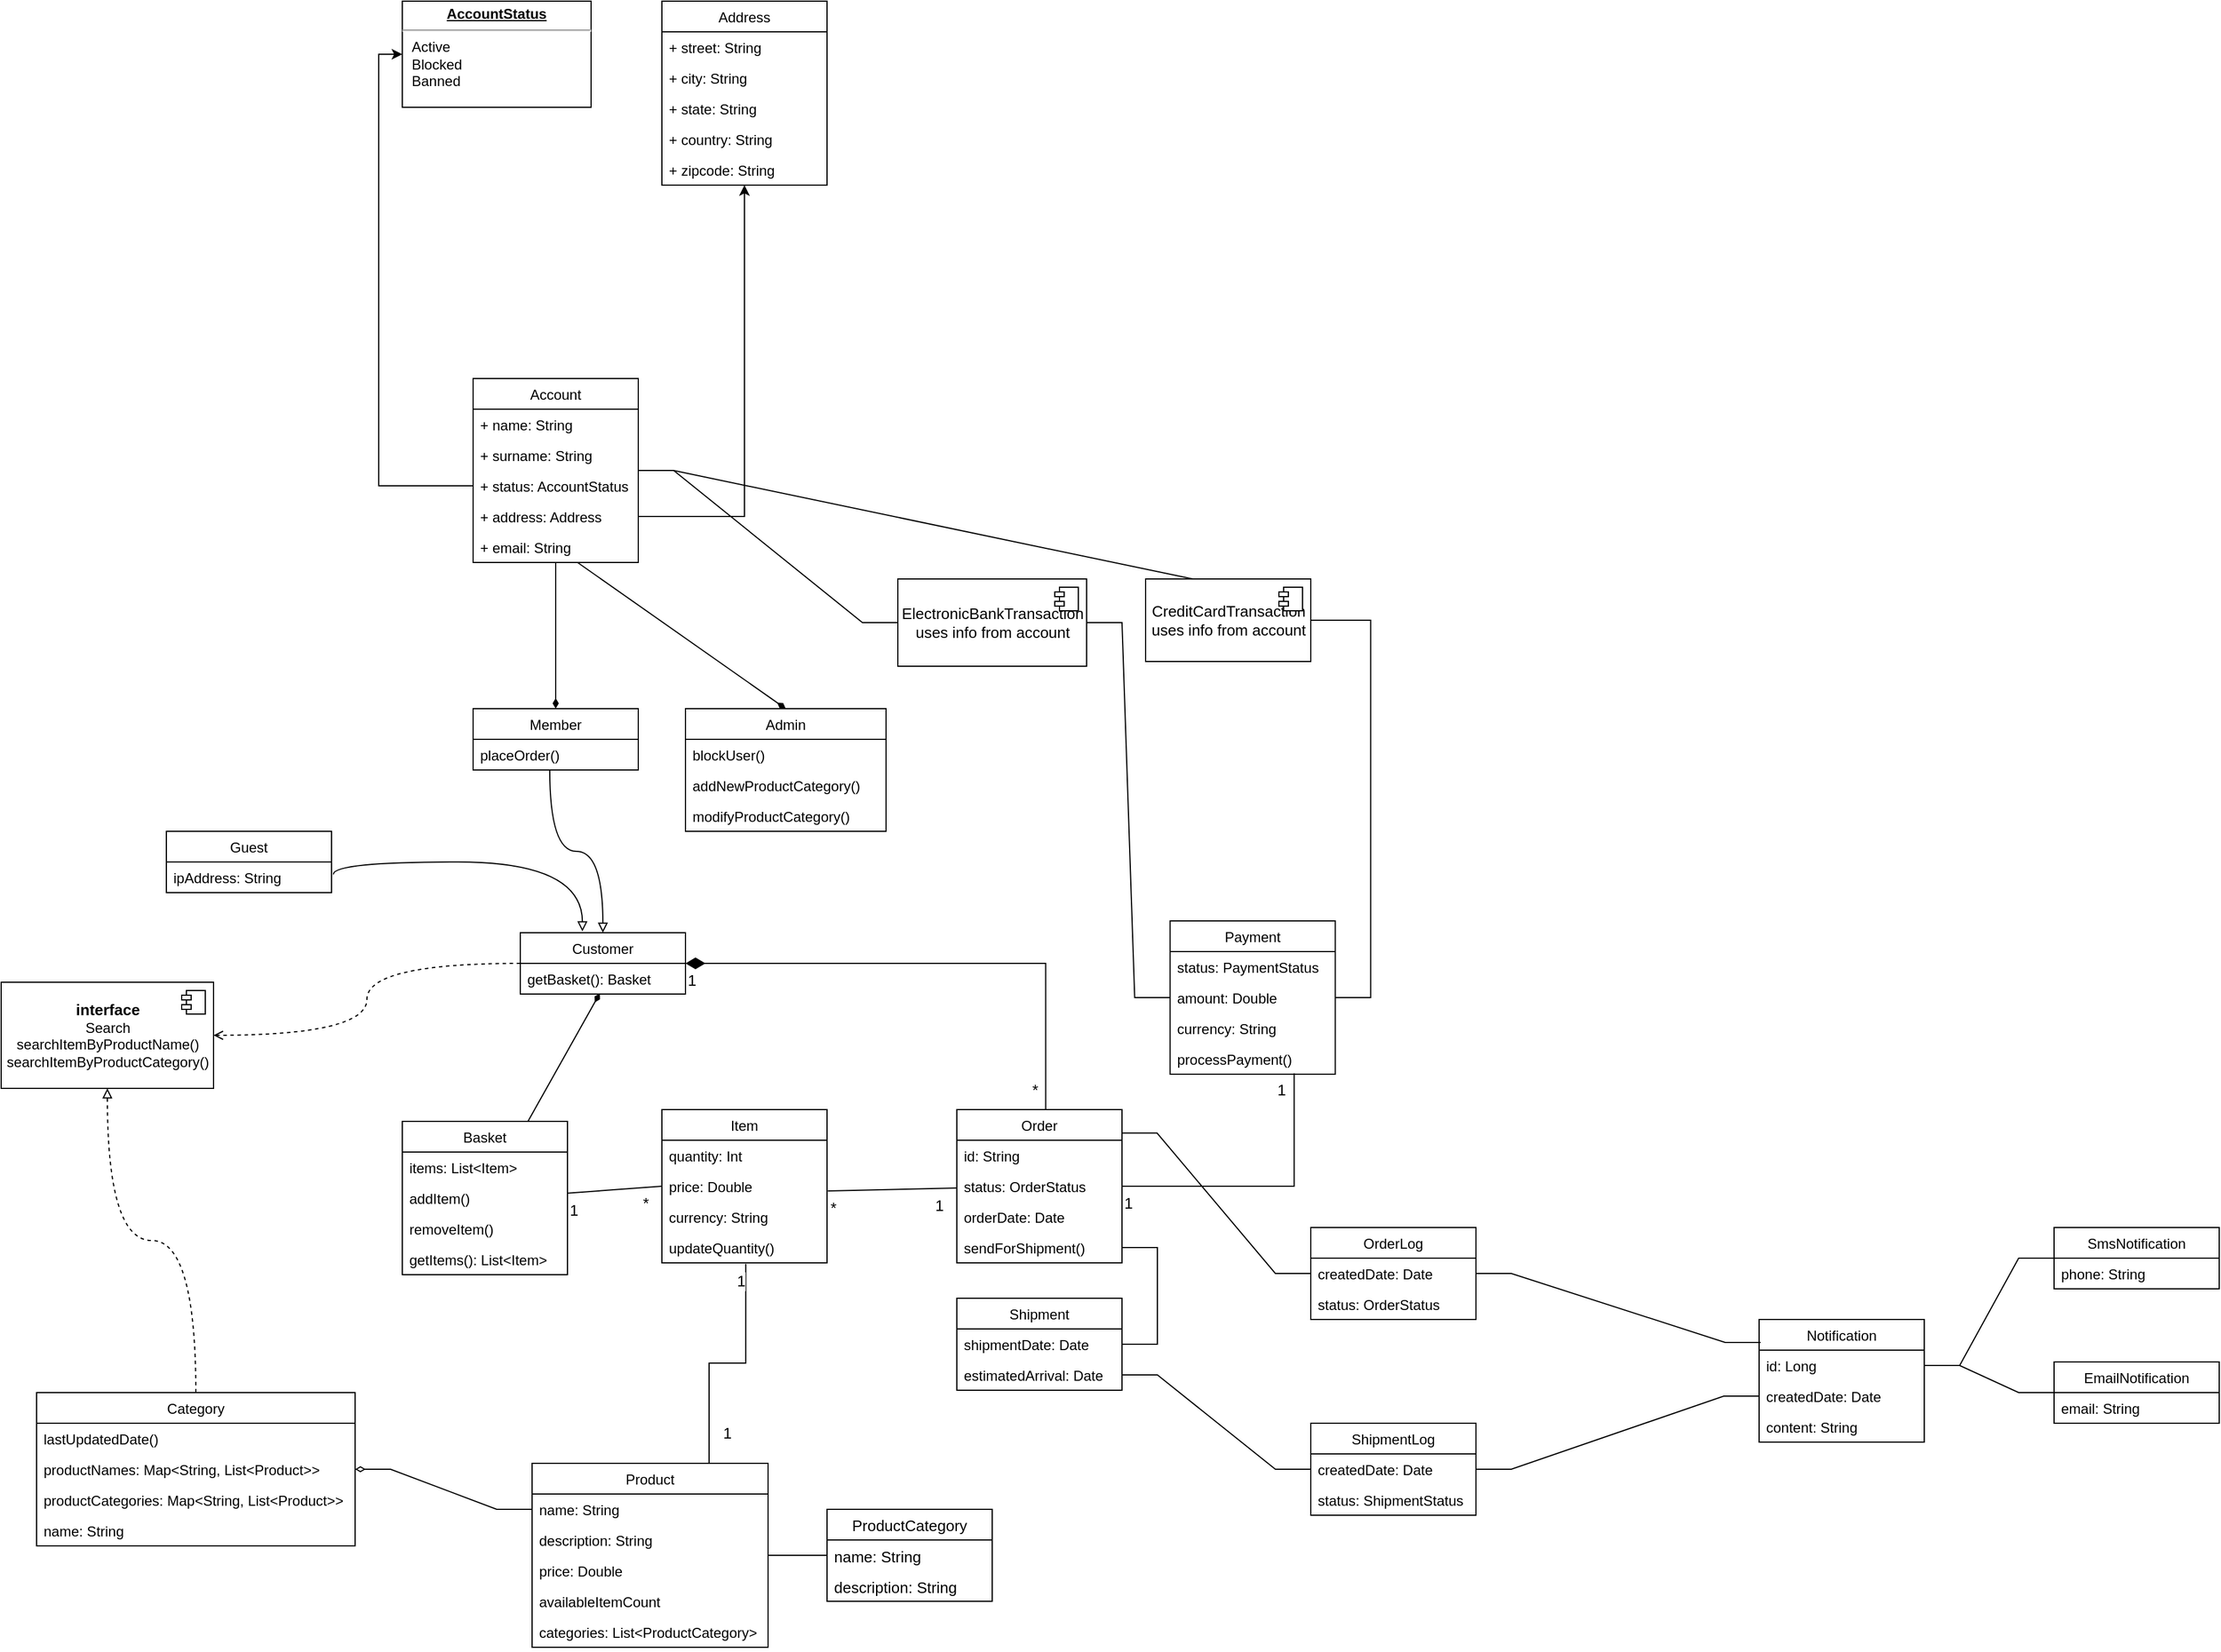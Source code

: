 <mxfile version="15.9.1" type="github">
  <diagram id="C5RBs43oDa-KdzZeNtuy" name="Page-1">
    <mxGraphModel dx="712" dy="1766" grid="1" gridSize="10" guides="1" tooltips="1" connect="1" arrows="1" fold="1" page="1" pageScale="1" pageWidth="827" pageHeight="1169" math="0" shadow="0">
      <root>
        <mxCell id="WIyWlLk6GJQsqaUBKTNV-0" />
        <mxCell id="WIyWlLk6GJQsqaUBKTNV-1" parent="WIyWlLk6GJQsqaUBKTNV-0" />
        <mxCell id="6CTahP-xQMubhzLMzYpt-114" style="edgeStyle=entityRelationEdgeStyle;rounded=0;orthogonalLoop=1;jettySize=auto;html=1;entryX=0;entryY=0.5;entryDx=0;entryDy=0;fontSize=13;startArrow=none;startFill=0;endArrow=none;endFill=0;endSize=12;" edge="1" parent="WIyWlLk6GJQsqaUBKTNV-1" source="6CTahP-xQMubhzLMzYpt-0" target="6CTahP-xQMubhzLMzYpt-108">
          <mxGeometry relative="1" as="geometry" />
        </mxCell>
        <mxCell id="6CTahP-xQMubhzLMzYpt-115" style="edgeStyle=entityRelationEdgeStyle;rounded=0;orthogonalLoop=1;jettySize=auto;html=1;entryX=0.5;entryY=0;entryDx=0;entryDy=0;fontSize=13;startArrow=none;startFill=0;endArrow=none;endFill=0;endSize=12;" edge="1" parent="WIyWlLk6GJQsqaUBKTNV-1" source="6CTahP-xQMubhzLMzYpt-0" target="6CTahP-xQMubhzLMzYpt-110">
          <mxGeometry relative="1" as="geometry" />
        </mxCell>
        <mxCell id="6CTahP-xQMubhzLMzYpt-0" value="Account" style="swimlane;fontStyle=0;childLayout=stackLayout;horizontal=1;startSize=26;fillColor=none;horizontalStack=0;resizeParent=1;resizeParentMax=0;resizeLast=0;collapsible=1;marginBottom=0;" vertex="1" parent="WIyWlLk6GJQsqaUBKTNV-1">
          <mxGeometry x="900" y="140" width="140" height="156" as="geometry">
            <mxRectangle x="1020" y="120" width="80" height="26" as="alternateBounds" />
          </mxGeometry>
        </mxCell>
        <mxCell id="6CTahP-xQMubhzLMzYpt-1" value="+ name: String" style="text;strokeColor=none;fillColor=none;align=left;verticalAlign=top;spacingLeft=4;spacingRight=4;overflow=hidden;rotatable=0;points=[[0,0.5],[1,0.5]];portConstraint=eastwest;" vertex="1" parent="6CTahP-xQMubhzLMzYpt-0">
          <mxGeometry y="26" width="140" height="26" as="geometry" />
        </mxCell>
        <mxCell id="6CTahP-xQMubhzLMzYpt-2" value="+ surname: String" style="text;strokeColor=none;fillColor=none;align=left;verticalAlign=top;spacingLeft=4;spacingRight=4;overflow=hidden;rotatable=0;points=[[0,0.5],[1,0.5]];portConstraint=eastwest;" vertex="1" parent="6CTahP-xQMubhzLMzYpt-0">
          <mxGeometry y="52" width="140" height="26" as="geometry" />
        </mxCell>
        <mxCell id="6CTahP-xQMubhzLMzYpt-3" value="+ status: AccountStatus" style="text;strokeColor=none;fillColor=none;align=left;verticalAlign=top;spacingLeft=4;spacingRight=4;overflow=hidden;rotatable=0;points=[[0,0.5],[1,0.5]];portConstraint=eastwest;" vertex="1" parent="6CTahP-xQMubhzLMzYpt-0">
          <mxGeometry y="78" width="140" height="26" as="geometry" />
        </mxCell>
        <mxCell id="6CTahP-xQMubhzLMzYpt-15" value="+ address: Address" style="text;strokeColor=none;fillColor=none;align=left;verticalAlign=top;spacingLeft=4;spacingRight=4;overflow=hidden;rotatable=0;points=[[0,0.5],[1,0.5]];portConstraint=eastwest;" vertex="1" parent="6CTahP-xQMubhzLMzYpt-0">
          <mxGeometry y="104" width="140" height="26" as="geometry" />
        </mxCell>
        <mxCell id="6CTahP-xQMubhzLMzYpt-16" value="+ email: String" style="text;strokeColor=none;fillColor=none;align=left;verticalAlign=top;spacingLeft=4;spacingRight=4;overflow=hidden;rotatable=0;points=[[0,0.5],[1,0.5]];portConstraint=eastwest;" vertex="1" parent="6CTahP-xQMubhzLMzYpt-0">
          <mxGeometry y="130" width="140" height="26" as="geometry" />
        </mxCell>
        <mxCell id="6CTahP-xQMubhzLMzYpt-12" value="&lt;p style=&quot;margin: 0px ; margin-top: 4px ; text-align: center ; text-decoration: underline&quot;&gt;&lt;b&gt;AccountStatus&lt;/b&gt;&lt;/p&gt;&lt;hr&gt;&lt;p style=&quot;margin: 0px ; margin-left: 8px&quot;&gt;Active&lt;br&gt;Blocked&lt;br&gt;Banned&lt;/p&gt;" style="verticalAlign=top;align=left;overflow=fill;fontSize=12;fontFamily=Helvetica;html=1;" vertex="1" parent="WIyWlLk6GJQsqaUBKTNV-1">
          <mxGeometry x="840" y="-180" width="160" height="90" as="geometry" />
        </mxCell>
        <mxCell id="6CTahP-xQMubhzLMzYpt-13" style="edgeStyle=orthogonalEdgeStyle;rounded=0;orthogonalLoop=1;jettySize=auto;html=1;entryX=0;entryY=0.5;entryDx=0;entryDy=0;" edge="1" parent="WIyWlLk6GJQsqaUBKTNV-1" source="6CTahP-xQMubhzLMzYpt-3" target="6CTahP-xQMubhzLMzYpt-12">
          <mxGeometry relative="1" as="geometry" />
        </mxCell>
        <mxCell id="6CTahP-xQMubhzLMzYpt-17" value="Address" style="swimlane;fontStyle=0;childLayout=stackLayout;horizontal=1;startSize=26;fillColor=none;horizontalStack=0;resizeParent=1;resizeParentMax=0;resizeLast=0;collapsible=1;marginBottom=0;" vertex="1" parent="WIyWlLk6GJQsqaUBKTNV-1">
          <mxGeometry x="1060" y="-180" width="140" height="156" as="geometry" />
        </mxCell>
        <mxCell id="6CTahP-xQMubhzLMzYpt-18" value="+ street: String" style="text;strokeColor=none;fillColor=none;align=left;verticalAlign=top;spacingLeft=4;spacingRight=4;overflow=hidden;rotatable=0;points=[[0,0.5],[1,0.5]];portConstraint=eastwest;" vertex="1" parent="6CTahP-xQMubhzLMzYpt-17">
          <mxGeometry y="26" width="140" height="26" as="geometry" />
        </mxCell>
        <mxCell id="6CTahP-xQMubhzLMzYpt-19" value="+ city: String" style="text;strokeColor=none;fillColor=none;align=left;verticalAlign=top;spacingLeft=4;spacingRight=4;overflow=hidden;rotatable=0;points=[[0,0.5],[1,0.5]];portConstraint=eastwest;" vertex="1" parent="6CTahP-xQMubhzLMzYpt-17">
          <mxGeometry y="52" width="140" height="26" as="geometry" />
        </mxCell>
        <mxCell id="6CTahP-xQMubhzLMzYpt-20" value="+ state: String" style="text;strokeColor=none;fillColor=none;align=left;verticalAlign=top;spacingLeft=4;spacingRight=4;overflow=hidden;rotatable=0;points=[[0,0.5],[1,0.5]];portConstraint=eastwest;" vertex="1" parent="6CTahP-xQMubhzLMzYpt-17">
          <mxGeometry y="78" width="140" height="26" as="geometry" />
        </mxCell>
        <mxCell id="6CTahP-xQMubhzLMzYpt-21" value="+ country: String" style="text;strokeColor=none;fillColor=none;align=left;verticalAlign=top;spacingLeft=4;spacingRight=4;overflow=hidden;rotatable=0;points=[[0,0.5],[1,0.5]];portConstraint=eastwest;" vertex="1" parent="6CTahP-xQMubhzLMzYpt-17">
          <mxGeometry y="104" width="140" height="26" as="geometry" />
        </mxCell>
        <mxCell id="6CTahP-xQMubhzLMzYpt-22" value="+ zipcode: String" style="text;strokeColor=none;fillColor=none;align=left;verticalAlign=top;spacingLeft=4;spacingRight=4;overflow=hidden;rotatable=0;points=[[0,0.5],[1,0.5]];portConstraint=eastwest;" vertex="1" parent="6CTahP-xQMubhzLMzYpt-17">
          <mxGeometry y="130" width="140" height="26" as="geometry" />
        </mxCell>
        <mxCell id="6CTahP-xQMubhzLMzYpt-23" style="edgeStyle=orthogonalEdgeStyle;rounded=0;orthogonalLoop=1;jettySize=auto;html=1;" edge="1" parent="WIyWlLk6GJQsqaUBKTNV-1" source="6CTahP-xQMubhzLMzYpt-15" target="6CTahP-xQMubhzLMzYpt-17">
          <mxGeometry relative="1" as="geometry" />
        </mxCell>
        <mxCell id="6CTahP-xQMubhzLMzYpt-30" style="edgeStyle=orthogonalEdgeStyle;rounded=0;orthogonalLoop=1;jettySize=auto;html=1;endArrow=none;endFill=0;startArrow=diamondThin;startFill=1;" edge="1" parent="WIyWlLk6GJQsqaUBKTNV-1" source="6CTahP-xQMubhzLMzYpt-24" target="6CTahP-xQMubhzLMzYpt-0">
          <mxGeometry relative="1" as="geometry">
            <mxPoint x="1010" y="310" as="targetPoint" />
          </mxGeometry>
        </mxCell>
        <mxCell id="6CTahP-xQMubhzLMzYpt-24" value="Member" style="swimlane;fontStyle=0;childLayout=stackLayout;horizontal=1;startSize=26;fillColor=none;horizontalStack=0;resizeParent=1;resizeParentMax=0;resizeLast=0;collapsible=1;marginBottom=0;" vertex="1" parent="WIyWlLk6GJQsqaUBKTNV-1">
          <mxGeometry x="900" y="420" width="140" height="52" as="geometry" />
        </mxCell>
        <mxCell id="6CTahP-xQMubhzLMzYpt-25" value="placeOrder()" style="text;strokeColor=none;fillColor=none;align=left;verticalAlign=top;spacingLeft=4;spacingRight=4;overflow=hidden;rotatable=0;points=[[0,0.5],[1,0.5]];portConstraint=eastwest;" vertex="1" parent="6CTahP-xQMubhzLMzYpt-24">
          <mxGeometry y="26" width="140" height="26" as="geometry" />
        </mxCell>
        <mxCell id="6CTahP-xQMubhzLMzYpt-35" style="rounded=0;orthogonalLoop=1;jettySize=auto;html=1;startArrow=diamondThin;startFill=1;endArrow=none;endFill=0;exitX=0.5;exitY=0;exitDx=0;exitDy=0;" edge="1" parent="WIyWlLk6GJQsqaUBKTNV-1" source="6CTahP-xQMubhzLMzYpt-31" target="6CTahP-xQMubhzLMzYpt-16">
          <mxGeometry relative="1" as="geometry">
            <mxPoint x="970" y="310" as="targetPoint" />
          </mxGeometry>
        </mxCell>
        <mxCell id="6CTahP-xQMubhzLMzYpt-31" value="Admin" style="swimlane;fontStyle=0;childLayout=stackLayout;horizontal=1;startSize=26;fillColor=none;horizontalStack=0;resizeParent=1;resizeParentMax=0;resizeLast=0;collapsible=1;marginBottom=0;" vertex="1" parent="WIyWlLk6GJQsqaUBKTNV-1">
          <mxGeometry x="1080" y="420" width="170" height="104" as="geometry" />
        </mxCell>
        <mxCell id="6CTahP-xQMubhzLMzYpt-32" value="blockUser()" style="text;strokeColor=none;fillColor=none;align=left;verticalAlign=top;spacingLeft=4;spacingRight=4;overflow=hidden;rotatable=0;points=[[0,0.5],[1,0.5]];portConstraint=eastwest;" vertex="1" parent="6CTahP-xQMubhzLMzYpt-31">
          <mxGeometry y="26" width="170" height="26" as="geometry" />
        </mxCell>
        <mxCell id="6CTahP-xQMubhzLMzYpt-33" value="addNewProductCategory()" style="text;strokeColor=none;fillColor=none;align=left;verticalAlign=top;spacingLeft=4;spacingRight=4;overflow=hidden;rotatable=0;points=[[0,0.5],[1,0.5]];portConstraint=eastwest;" vertex="1" parent="6CTahP-xQMubhzLMzYpt-31">
          <mxGeometry y="52" width="170" height="26" as="geometry" />
        </mxCell>
        <mxCell id="6CTahP-xQMubhzLMzYpt-34" value="modifyProductCategory()" style="text;strokeColor=none;fillColor=none;align=left;verticalAlign=top;spacingLeft=4;spacingRight=4;overflow=hidden;rotatable=0;points=[[0,0.5],[1,0.5]];portConstraint=eastwest;" vertex="1" parent="6CTahP-xQMubhzLMzYpt-31">
          <mxGeometry y="78" width="170" height="26" as="geometry" />
        </mxCell>
        <mxCell id="6CTahP-xQMubhzLMzYpt-63" style="edgeStyle=orthogonalEdgeStyle;curved=1;rounded=0;orthogonalLoop=1;jettySize=auto;html=1;dashed=1;fontSize=13;startArrow=none;startFill=0;endArrow=open;endFill=0;" edge="1" parent="WIyWlLk6GJQsqaUBKTNV-1" source="6CTahP-xQMubhzLMzYpt-36" target="6CTahP-xQMubhzLMzYpt-60">
          <mxGeometry relative="1" as="geometry" />
        </mxCell>
        <mxCell id="6CTahP-xQMubhzLMzYpt-79" style="edgeStyle=orthogonalEdgeStyle;curved=1;rounded=0;orthogonalLoop=1;jettySize=auto;html=1;entryX=0.464;entryY=1;entryDx=0;entryDy=0;entryPerimeter=0;fontSize=13;startArrow=block;startFill=0;endArrow=none;endFill=0;" edge="1" parent="WIyWlLk6GJQsqaUBKTNV-1" source="6CTahP-xQMubhzLMzYpt-36" target="6CTahP-xQMubhzLMzYpt-25">
          <mxGeometry relative="1" as="geometry" />
        </mxCell>
        <mxCell id="6CTahP-xQMubhzLMzYpt-36" value="Customer" style="swimlane;fontStyle=0;childLayout=stackLayout;horizontal=1;startSize=26;fillColor=none;horizontalStack=0;resizeParent=1;resizeParentMax=0;resizeLast=0;collapsible=1;marginBottom=0;" vertex="1" parent="WIyWlLk6GJQsqaUBKTNV-1">
          <mxGeometry x="940" y="610" width="140" height="52" as="geometry" />
        </mxCell>
        <mxCell id="6CTahP-xQMubhzLMzYpt-37" value="getBasket(): Basket" style="text;strokeColor=none;fillColor=none;align=left;verticalAlign=top;spacingLeft=4;spacingRight=4;overflow=hidden;rotatable=0;points=[[0,0.5],[1,0.5]];portConstraint=eastwest;" vertex="1" parent="6CTahP-xQMubhzLMzYpt-36">
          <mxGeometry y="26" width="140" height="26" as="geometry" />
        </mxCell>
        <mxCell id="6CTahP-xQMubhzLMzYpt-68" style="edgeStyle=none;rounded=0;orthogonalLoop=1;jettySize=auto;html=1;entryX=0.482;entryY=0.974;entryDx=0;entryDy=0;entryPerimeter=0;fontSize=13;startArrow=none;startFill=0;endArrow=diamondThin;endFill=1;" edge="1" parent="WIyWlLk6GJQsqaUBKTNV-1" source="6CTahP-xQMubhzLMzYpt-38" target="6CTahP-xQMubhzLMzYpt-37">
          <mxGeometry relative="1" as="geometry" />
        </mxCell>
        <mxCell id="6CTahP-xQMubhzLMzYpt-38" value="Basket" style="swimlane;fontStyle=0;childLayout=stackLayout;horizontal=1;startSize=26;fillColor=none;horizontalStack=0;resizeParent=1;resizeParentMax=0;resizeLast=0;collapsible=1;marginBottom=0;" vertex="1" parent="WIyWlLk6GJQsqaUBKTNV-1">
          <mxGeometry x="840" y="770" width="140" height="130" as="geometry" />
        </mxCell>
        <mxCell id="6CTahP-xQMubhzLMzYpt-39" value="items: List&lt;Item&gt;" style="text;strokeColor=none;fillColor=none;align=left;verticalAlign=top;spacingLeft=4;spacingRight=4;overflow=hidden;rotatable=0;points=[[0,0.5],[1,0.5]];portConstraint=eastwest;" vertex="1" parent="6CTahP-xQMubhzLMzYpt-38">
          <mxGeometry y="26" width="140" height="26" as="geometry" />
        </mxCell>
        <mxCell id="6CTahP-xQMubhzLMzYpt-40" value="addItem()" style="text;strokeColor=none;fillColor=none;align=left;verticalAlign=top;spacingLeft=4;spacingRight=4;overflow=hidden;rotatable=0;points=[[0,0.5],[1,0.5]];portConstraint=eastwest;" vertex="1" parent="6CTahP-xQMubhzLMzYpt-38">
          <mxGeometry y="52" width="140" height="26" as="geometry" />
        </mxCell>
        <mxCell id="6CTahP-xQMubhzLMzYpt-41" value="removeItem()" style="text;strokeColor=none;fillColor=none;align=left;verticalAlign=top;spacingLeft=4;spacingRight=4;overflow=hidden;rotatable=0;points=[[0,0.5],[1,0.5]];portConstraint=eastwest;" vertex="1" parent="6CTahP-xQMubhzLMzYpt-38">
          <mxGeometry y="78" width="140" height="26" as="geometry" />
        </mxCell>
        <mxCell id="6CTahP-xQMubhzLMzYpt-42" value="getItems(): List&lt;Item&gt;" style="text;strokeColor=none;fillColor=none;align=left;verticalAlign=top;spacingLeft=4;spacingRight=4;overflow=hidden;rotatable=0;points=[[0,0.5],[1,0.5]];portConstraint=eastwest;" vertex="1" parent="6CTahP-xQMubhzLMzYpt-38">
          <mxGeometry y="104" width="140" height="26" as="geometry" />
        </mxCell>
        <mxCell id="6CTahP-xQMubhzLMzYpt-43" value="Item" style="swimlane;fontStyle=0;childLayout=stackLayout;horizontal=1;startSize=26;fillColor=none;horizontalStack=0;resizeParent=1;resizeParentMax=0;resizeLast=0;collapsible=1;marginBottom=0;" vertex="1" parent="WIyWlLk6GJQsqaUBKTNV-1">
          <mxGeometry x="1060" y="760" width="140" height="130" as="geometry" />
        </mxCell>
        <mxCell id="6CTahP-xQMubhzLMzYpt-44" value="quantity: Int" style="text;strokeColor=none;fillColor=none;align=left;verticalAlign=top;spacingLeft=4;spacingRight=4;overflow=hidden;rotatable=0;points=[[0,0.5],[1,0.5]];portConstraint=eastwest;" vertex="1" parent="6CTahP-xQMubhzLMzYpt-43">
          <mxGeometry y="26" width="140" height="26" as="geometry" />
        </mxCell>
        <mxCell id="6CTahP-xQMubhzLMzYpt-45" value="price: Double" style="text;strokeColor=none;fillColor=none;align=left;verticalAlign=top;spacingLeft=4;spacingRight=4;overflow=hidden;rotatable=0;points=[[0,0.5],[1,0.5]];portConstraint=eastwest;" vertex="1" parent="6CTahP-xQMubhzLMzYpt-43">
          <mxGeometry y="52" width="140" height="26" as="geometry" />
        </mxCell>
        <mxCell id="6CTahP-xQMubhzLMzYpt-46" value="currency: String" style="text;strokeColor=none;fillColor=none;align=left;verticalAlign=top;spacingLeft=4;spacingRight=4;overflow=hidden;rotatable=0;points=[[0,0.5],[1,0.5]];portConstraint=eastwest;" vertex="1" parent="6CTahP-xQMubhzLMzYpt-43">
          <mxGeometry y="78" width="140" height="26" as="geometry" />
        </mxCell>
        <mxCell id="6CTahP-xQMubhzLMzYpt-47" value="updateQuantity()" style="text;strokeColor=none;fillColor=none;align=left;verticalAlign=top;spacingLeft=4;spacingRight=4;overflow=hidden;rotatable=0;points=[[0,0.5],[1,0.5]];portConstraint=eastwest;" vertex="1" parent="6CTahP-xQMubhzLMzYpt-43">
          <mxGeometry y="104" width="140" height="26" as="geometry" />
        </mxCell>
        <mxCell id="6CTahP-xQMubhzLMzYpt-77" style="edgeStyle=orthogonalEdgeStyle;curved=1;rounded=0;orthogonalLoop=1;jettySize=auto;html=1;entryX=0;entryY=0.5;entryDx=0;entryDy=0;fontSize=13;startArrow=none;startFill=0;endArrow=none;endFill=0;" edge="1" parent="WIyWlLk6GJQsqaUBKTNV-1" source="6CTahP-xQMubhzLMzYpt-48" target="6CTahP-xQMubhzLMzYpt-74">
          <mxGeometry relative="1" as="geometry" />
        </mxCell>
        <mxCell id="6CTahP-xQMubhzLMzYpt-48" value="Product" style="swimlane;fontStyle=0;childLayout=stackLayout;horizontal=1;startSize=26;fillColor=none;horizontalStack=0;resizeParent=1;resizeParentMax=0;resizeLast=0;collapsible=1;marginBottom=0;" vertex="1" parent="WIyWlLk6GJQsqaUBKTNV-1">
          <mxGeometry x="950" y="1060" width="200" height="156" as="geometry" />
        </mxCell>
        <mxCell id="6CTahP-xQMubhzLMzYpt-49" value="name: String" style="text;strokeColor=none;fillColor=none;align=left;verticalAlign=top;spacingLeft=4;spacingRight=4;overflow=hidden;rotatable=0;points=[[0,0.5],[1,0.5]];portConstraint=eastwest;" vertex="1" parent="6CTahP-xQMubhzLMzYpt-48">
          <mxGeometry y="26" width="200" height="26" as="geometry" />
        </mxCell>
        <mxCell id="6CTahP-xQMubhzLMzYpt-50" value="description: String" style="text;strokeColor=none;fillColor=none;align=left;verticalAlign=top;spacingLeft=4;spacingRight=4;overflow=hidden;rotatable=0;points=[[0,0.5],[1,0.5]];portConstraint=eastwest;" vertex="1" parent="6CTahP-xQMubhzLMzYpt-48">
          <mxGeometry y="52" width="200" height="26" as="geometry" />
        </mxCell>
        <mxCell id="6CTahP-xQMubhzLMzYpt-51" value="price: Double&#xa;" style="text;strokeColor=none;fillColor=none;align=left;verticalAlign=top;spacingLeft=4;spacingRight=4;overflow=hidden;rotatable=0;points=[[0,0.5],[1,0.5]];portConstraint=eastwest;" vertex="1" parent="6CTahP-xQMubhzLMzYpt-48">
          <mxGeometry y="78" width="200" height="26" as="geometry" />
        </mxCell>
        <mxCell id="6CTahP-xQMubhzLMzYpt-52" value="availableItemCount" style="text;strokeColor=none;fillColor=none;align=left;verticalAlign=top;spacingLeft=4;spacingRight=4;overflow=hidden;rotatable=0;points=[[0,0.5],[1,0.5]];portConstraint=eastwest;" vertex="1" parent="6CTahP-xQMubhzLMzYpt-48">
          <mxGeometry y="104" width="200" height="26" as="geometry" />
        </mxCell>
        <mxCell id="6CTahP-xQMubhzLMzYpt-53" value="categories: List&lt;ProductCategory&gt;" style="text;strokeColor=none;fillColor=none;align=left;verticalAlign=top;spacingLeft=4;spacingRight=4;overflow=hidden;rotatable=0;points=[[0,0.5],[1,0.5]];portConstraint=eastwest;" vertex="1" parent="6CTahP-xQMubhzLMzYpt-48">
          <mxGeometry y="130" width="200" height="26" as="geometry" />
        </mxCell>
        <mxCell id="6CTahP-xQMubhzLMzYpt-62" style="edgeStyle=orthogonalEdgeStyle;rounded=0;orthogonalLoop=1;jettySize=auto;html=1;entryX=0.5;entryY=1;entryDx=0;entryDy=0;startArrow=none;startFill=0;endArrow=block;endFill=0;curved=1;dashed=1;" edge="1" parent="WIyWlLk6GJQsqaUBKTNV-1" source="6CTahP-xQMubhzLMzYpt-54" target="6CTahP-xQMubhzLMzYpt-60">
          <mxGeometry relative="1" as="geometry" />
        </mxCell>
        <mxCell id="6CTahP-xQMubhzLMzYpt-146" style="edgeStyle=entityRelationEdgeStyle;rounded=0;orthogonalLoop=1;jettySize=auto;html=1;entryX=0;entryY=0.5;entryDx=0;entryDy=0;fontSize=13;startArrow=diamondThin;startFill=0;endArrow=none;endFill=0;endSize=12;" edge="1" parent="WIyWlLk6GJQsqaUBKTNV-1" source="6CTahP-xQMubhzLMzYpt-54" target="6CTahP-xQMubhzLMzYpt-49">
          <mxGeometry relative="1" as="geometry" />
        </mxCell>
        <mxCell id="6CTahP-xQMubhzLMzYpt-54" value="Category" style="swimlane;fontStyle=0;childLayout=stackLayout;horizontal=1;startSize=26;fillColor=none;horizontalStack=0;resizeParent=1;resizeParentMax=0;resizeLast=0;collapsible=1;marginBottom=0;" vertex="1" parent="WIyWlLk6GJQsqaUBKTNV-1">
          <mxGeometry x="530" y="1000" width="270" height="130" as="geometry" />
        </mxCell>
        <mxCell id="6CTahP-xQMubhzLMzYpt-55" value="lastUpdatedDate()" style="text;strokeColor=none;fillColor=none;align=left;verticalAlign=top;spacingLeft=4;spacingRight=4;overflow=hidden;rotatable=0;points=[[0,0.5],[1,0.5]];portConstraint=eastwest;" vertex="1" parent="6CTahP-xQMubhzLMzYpt-54">
          <mxGeometry y="26" width="270" height="26" as="geometry" />
        </mxCell>
        <mxCell id="6CTahP-xQMubhzLMzYpt-56" value="productNames: Map&lt;String, List&lt;Product&gt;&gt;" style="text;strokeColor=none;fillColor=none;align=left;verticalAlign=top;spacingLeft=4;spacingRight=4;overflow=hidden;rotatable=0;points=[[0,0.5],[1,0.5]];portConstraint=eastwest;" vertex="1" parent="6CTahP-xQMubhzLMzYpt-54">
          <mxGeometry y="52" width="270" height="26" as="geometry" />
        </mxCell>
        <mxCell id="6CTahP-xQMubhzLMzYpt-57" value="productCategories: Map&lt;String, List&lt;Product&gt;&gt;" style="text;strokeColor=none;fillColor=none;align=left;verticalAlign=top;spacingLeft=4;spacingRight=4;overflow=hidden;rotatable=0;points=[[0,0.5],[1,0.5]];portConstraint=eastwest;" vertex="1" parent="6CTahP-xQMubhzLMzYpt-54">
          <mxGeometry y="78" width="270" height="26" as="geometry" />
        </mxCell>
        <mxCell id="6CTahP-xQMubhzLMzYpt-58" value="name: String" style="text;strokeColor=none;fillColor=none;align=left;verticalAlign=top;spacingLeft=4;spacingRight=4;overflow=hidden;rotatable=0;points=[[0,0.5],[1,0.5]];portConstraint=eastwest;" vertex="1" parent="6CTahP-xQMubhzLMzYpt-54">
          <mxGeometry y="104" width="270" height="26" as="geometry" />
        </mxCell>
        <mxCell id="6CTahP-xQMubhzLMzYpt-60" value="&lt;font style=&quot;font-size: 13px&quot;&gt;&lt;b&gt;interface&lt;/b&gt;&lt;/font&gt;&lt;br&gt;Search&lt;br&gt;searchItemByProductName()&lt;br&gt;searchItemByProductCategory()" style="html=1;dropTarget=0;" vertex="1" parent="WIyWlLk6GJQsqaUBKTNV-1">
          <mxGeometry x="500" y="652" width="180" height="90" as="geometry" />
        </mxCell>
        <mxCell id="6CTahP-xQMubhzLMzYpt-61" value="" style="shape=module;jettyWidth=8;jettyHeight=4;" vertex="1" parent="6CTahP-xQMubhzLMzYpt-60">
          <mxGeometry x="1" width="20" height="20" relative="1" as="geometry">
            <mxPoint x="-27" y="7" as="offset" />
          </mxGeometry>
        </mxCell>
        <mxCell id="6CTahP-xQMubhzLMzYpt-65" value="" style="endArrow=none;html=1;endSize=12;startArrow=none;startSize=14;startFill=0;rounded=0;fontSize=13;entryX=0;entryY=0.5;entryDx=0;entryDy=0;exitX=1.002;exitY=0.341;exitDx=0;exitDy=0;exitPerimeter=0;endFill=0;" edge="1" parent="WIyWlLk6GJQsqaUBKTNV-1" source="6CTahP-xQMubhzLMzYpt-40" target="6CTahP-xQMubhzLMzYpt-45">
          <mxGeometry relative="1" as="geometry">
            <mxPoint x="860" y="820" as="sourcePoint" />
            <mxPoint x="1020" y="820" as="targetPoint" />
          </mxGeometry>
        </mxCell>
        <mxCell id="6CTahP-xQMubhzLMzYpt-66" value="1" style="edgeLabel;resizable=0;html=1;align=left;verticalAlign=top;fontSize=13;" connectable="0" vertex="1" parent="6CTahP-xQMubhzLMzYpt-65">
          <mxGeometry x="-1" relative="1" as="geometry" />
        </mxCell>
        <mxCell id="6CTahP-xQMubhzLMzYpt-67" value="*" style="edgeLabel;resizable=0;html=1;align=right;verticalAlign=top;fontSize=13;" connectable="0" vertex="1" parent="6CTahP-xQMubhzLMzYpt-65">
          <mxGeometry x="1" relative="1" as="geometry">
            <mxPoint x="-11" as="offset" />
          </mxGeometry>
        </mxCell>
        <mxCell id="6CTahP-xQMubhzLMzYpt-69" value="" style="endArrow=none;html=1;endSize=12;startArrow=none;startSize=14;startFill=0;edgeStyle=orthogonalEdgeStyle;rounded=0;fontSize=13;entryX=0.508;entryY=1.036;entryDx=0;entryDy=0;entryPerimeter=0;exitX=0.75;exitY=0;exitDx=0;exitDy=0;endFill=0;" edge="1" parent="WIyWlLk6GJQsqaUBKTNV-1" source="6CTahP-xQMubhzLMzYpt-48" target="6CTahP-xQMubhzLMzYpt-47">
          <mxGeometry relative="1" as="geometry">
            <mxPoint x="1160" y="1029.25" as="sourcePoint" />
            <mxPoint x="1202.44" y="860.004" as="targetPoint" />
          </mxGeometry>
        </mxCell>
        <mxCell id="6CTahP-xQMubhzLMzYpt-70" value="1" style="edgeLabel;resizable=0;html=1;align=left;verticalAlign=top;fontSize=13;" connectable="0" vertex="1" parent="6CTahP-xQMubhzLMzYpt-69">
          <mxGeometry x="-1" relative="1" as="geometry">
            <mxPoint x="10" y="-40" as="offset" />
          </mxGeometry>
        </mxCell>
        <mxCell id="6CTahP-xQMubhzLMzYpt-71" value="1" style="edgeLabel;resizable=0;html=1;align=right;verticalAlign=top;fontSize=13;" connectable="0" vertex="1" parent="6CTahP-xQMubhzLMzYpt-69">
          <mxGeometry x="1" relative="1" as="geometry" />
        </mxCell>
        <mxCell id="6CTahP-xQMubhzLMzYpt-73" value="ProductCategory" style="swimlane;fontStyle=0;childLayout=stackLayout;horizontal=1;startSize=26;fillColor=none;horizontalStack=0;resizeParent=1;resizeParentMax=0;resizeLast=0;collapsible=1;marginBottom=0;fontSize=13;" vertex="1" parent="WIyWlLk6GJQsqaUBKTNV-1">
          <mxGeometry x="1200" y="1099" width="140" height="78" as="geometry" />
        </mxCell>
        <mxCell id="6CTahP-xQMubhzLMzYpt-74" value="name: String" style="text;strokeColor=none;fillColor=none;align=left;verticalAlign=top;spacingLeft=4;spacingRight=4;overflow=hidden;rotatable=0;points=[[0,0.5],[1,0.5]];portConstraint=eastwest;fontSize=13;" vertex="1" parent="6CTahP-xQMubhzLMzYpt-73">
          <mxGeometry y="26" width="140" height="26" as="geometry" />
        </mxCell>
        <mxCell id="6CTahP-xQMubhzLMzYpt-75" value="description: String" style="text;strokeColor=none;fillColor=none;align=left;verticalAlign=top;spacingLeft=4;spacingRight=4;overflow=hidden;rotatable=0;points=[[0,0.5],[1,0.5]];portConstraint=eastwest;fontSize=13;" vertex="1" parent="6CTahP-xQMubhzLMzYpt-73">
          <mxGeometry y="52" width="140" height="26" as="geometry" />
        </mxCell>
        <mxCell id="6CTahP-xQMubhzLMzYpt-82" style="edgeStyle=orthogonalEdgeStyle;curved=1;rounded=0;orthogonalLoop=1;jettySize=auto;html=1;entryX=0.376;entryY=-0.021;entryDx=0;entryDy=0;entryPerimeter=0;fontSize=13;startArrow=none;startFill=0;endArrow=block;endFill=0;exitX=1.011;exitY=0.407;exitDx=0;exitDy=0;exitPerimeter=0;" edge="1" parent="WIyWlLk6GJQsqaUBKTNV-1" source="6CTahP-xQMubhzLMzYpt-81" target="6CTahP-xQMubhzLMzYpt-36">
          <mxGeometry relative="1" as="geometry">
            <Array as="points">
              <mxPoint x="782" y="550" />
              <mxPoint x="993" y="550" />
            </Array>
          </mxGeometry>
        </mxCell>
        <mxCell id="6CTahP-xQMubhzLMzYpt-80" value="Guest" style="swimlane;fontStyle=0;childLayout=stackLayout;horizontal=1;startSize=26;fillColor=none;horizontalStack=0;resizeParent=1;resizeParentMax=0;resizeLast=0;collapsible=1;marginBottom=0;" vertex="1" parent="WIyWlLk6GJQsqaUBKTNV-1">
          <mxGeometry x="640" y="524" width="140" height="52" as="geometry" />
        </mxCell>
        <mxCell id="6CTahP-xQMubhzLMzYpt-81" value="ipAddress: String" style="text;strokeColor=none;fillColor=none;align=left;verticalAlign=top;spacingLeft=4;spacingRight=4;overflow=hidden;rotatable=0;points=[[0,0.5],[1,0.5]];portConstraint=eastwest;" vertex="1" parent="6CTahP-xQMubhzLMzYpt-80">
          <mxGeometry y="26" width="140" height="26" as="geometry" />
        </mxCell>
        <mxCell id="6CTahP-xQMubhzLMzYpt-83" value="Order" style="swimlane;fontStyle=0;childLayout=stackLayout;horizontal=1;startSize=26;fillColor=none;horizontalStack=0;resizeParent=1;resizeParentMax=0;resizeLast=0;collapsible=1;marginBottom=0;" vertex="1" parent="WIyWlLk6GJQsqaUBKTNV-1">
          <mxGeometry x="1310" y="760" width="140" height="130" as="geometry" />
        </mxCell>
        <mxCell id="6CTahP-xQMubhzLMzYpt-84" value="id: String" style="text;strokeColor=none;fillColor=none;align=left;verticalAlign=top;spacingLeft=4;spacingRight=4;overflow=hidden;rotatable=0;points=[[0,0.5],[1,0.5]];portConstraint=eastwest;" vertex="1" parent="6CTahP-xQMubhzLMzYpt-83">
          <mxGeometry y="26" width="140" height="26" as="geometry" />
        </mxCell>
        <mxCell id="6CTahP-xQMubhzLMzYpt-85" value="status: OrderStatus" style="text;strokeColor=none;fillColor=none;align=left;verticalAlign=top;spacingLeft=4;spacingRight=4;overflow=hidden;rotatable=0;points=[[0,0.5],[1,0.5]];portConstraint=eastwest;" vertex="1" parent="6CTahP-xQMubhzLMzYpt-83">
          <mxGeometry y="52" width="140" height="26" as="geometry" />
        </mxCell>
        <mxCell id="6CTahP-xQMubhzLMzYpt-86" value="orderDate: Date" style="text;strokeColor=none;fillColor=none;align=left;verticalAlign=top;spacingLeft=4;spacingRight=4;overflow=hidden;rotatable=0;points=[[0,0.5],[1,0.5]];portConstraint=eastwest;" vertex="1" parent="6CTahP-xQMubhzLMzYpt-83">
          <mxGeometry y="78" width="140" height="26" as="geometry" />
        </mxCell>
        <mxCell id="6CTahP-xQMubhzLMzYpt-87" value="sendForShipment()" style="text;strokeColor=none;fillColor=none;align=left;verticalAlign=top;spacingLeft=4;spacingRight=4;overflow=hidden;rotatable=0;points=[[0,0.5],[1,0.5]];portConstraint=eastwest;" vertex="1" parent="6CTahP-xQMubhzLMzYpt-83">
          <mxGeometry y="104" width="140" height="26" as="geometry" />
        </mxCell>
        <mxCell id="6CTahP-xQMubhzLMzYpt-91" value="" style="endArrow=none;html=1;endSize=12;startArrow=diamondThin;startSize=14;startFill=1;edgeStyle=orthogonalEdgeStyle;rounded=0;fontSize=13;exitX=1;exitY=0.5;exitDx=0;exitDy=0;entryX=0.538;entryY=0.003;entryDx=0;entryDy=0;entryPerimeter=0;endFill=0;" edge="1" parent="WIyWlLk6GJQsqaUBKTNV-1" source="6CTahP-xQMubhzLMzYpt-36" target="6CTahP-xQMubhzLMzYpt-83">
          <mxGeometry relative="1" as="geometry">
            <mxPoint x="1180" y="670" as="sourcePoint" />
            <mxPoint x="1340" y="670" as="targetPoint" />
          </mxGeometry>
        </mxCell>
        <mxCell id="6CTahP-xQMubhzLMzYpt-92" value="1" style="edgeLabel;resizable=0;html=1;align=left;verticalAlign=top;fontSize=13;" connectable="0" vertex="1" parent="6CTahP-xQMubhzLMzYpt-91">
          <mxGeometry x="-1" relative="1" as="geometry" />
        </mxCell>
        <mxCell id="6CTahP-xQMubhzLMzYpt-93" value="*" style="edgeLabel;resizable=0;html=1;align=right;verticalAlign=top;fontSize=13;" connectable="0" vertex="1" parent="6CTahP-xQMubhzLMzYpt-91">
          <mxGeometry x="1" relative="1" as="geometry">
            <mxPoint x="-6" y="-31" as="offset" />
          </mxGeometry>
        </mxCell>
        <mxCell id="6CTahP-xQMubhzLMzYpt-94" value="" style="endArrow=none;html=1;endSize=12;startArrow=none;startSize=14;startFill=0;rounded=0;fontSize=13;exitX=1.005;exitY=0.653;exitDx=0;exitDy=0;exitPerimeter=0;endFill=0;" edge="1" parent="WIyWlLk6GJQsqaUBKTNV-1" source="6CTahP-xQMubhzLMzYpt-45" target="6CTahP-xQMubhzLMzYpt-85">
          <mxGeometry relative="1" as="geometry">
            <mxPoint x="1211.22" y="824.996" as="sourcePoint" />
            <mxPoint x="1280" y="800" as="targetPoint" />
          </mxGeometry>
        </mxCell>
        <mxCell id="6CTahP-xQMubhzLMzYpt-95" value="*" style="edgeLabel;resizable=0;html=1;align=left;verticalAlign=top;fontSize=13;" connectable="0" vertex="1" parent="6CTahP-xQMubhzLMzYpt-94">
          <mxGeometry x="-1" relative="1" as="geometry" />
        </mxCell>
        <mxCell id="6CTahP-xQMubhzLMzYpt-96" value="1" style="edgeLabel;resizable=0;html=1;align=right;verticalAlign=top;fontSize=13;" connectable="0" vertex="1" parent="6CTahP-xQMubhzLMzYpt-94">
          <mxGeometry x="1" relative="1" as="geometry">
            <mxPoint x="-11" as="offset" />
          </mxGeometry>
        </mxCell>
        <mxCell id="6CTahP-xQMubhzLMzYpt-99" value="Payment" style="swimlane;fontStyle=0;childLayout=stackLayout;horizontal=1;startSize=26;fillColor=none;horizontalStack=0;resizeParent=1;resizeParentMax=0;resizeLast=0;collapsible=1;marginBottom=0;" vertex="1" parent="WIyWlLk6GJQsqaUBKTNV-1">
          <mxGeometry x="1490.76" y="600" width="140" height="130" as="geometry" />
        </mxCell>
        <mxCell id="6CTahP-xQMubhzLMzYpt-100" value="status: PaymentStatus" style="text;strokeColor=none;fillColor=none;align=left;verticalAlign=top;spacingLeft=4;spacingRight=4;overflow=hidden;rotatable=0;points=[[0,0.5],[1,0.5]];portConstraint=eastwest;" vertex="1" parent="6CTahP-xQMubhzLMzYpt-99">
          <mxGeometry y="26" width="140" height="26" as="geometry" />
        </mxCell>
        <mxCell id="6CTahP-xQMubhzLMzYpt-101" value="amount: Double" style="text;strokeColor=none;fillColor=none;align=left;verticalAlign=top;spacingLeft=4;spacingRight=4;overflow=hidden;rotatable=0;points=[[0,0.5],[1,0.5]];portConstraint=eastwest;" vertex="1" parent="6CTahP-xQMubhzLMzYpt-99">
          <mxGeometry y="52" width="140" height="26" as="geometry" />
        </mxCell>
        <mxCell id="6CTahP-xQMubhzLMzYpt-102" value="currency: String" style="text;strokeColor=none;fillColor=none;align=left;verticalAlign=top;spacingLeft=4;spacingRight=4;overflow=hidden;rotatable=0;points=[[0,0.5],[1,0.5]];portConstraint=eastwest;" vertex="1" parent="6CTahP-xQMubhzLMzYpt-99">
          <mxGeometry y="78" width="140" height="26" as="geometry" />
        </mxCell>
        <mxCell id="6CTahP-xQMubhzLMzYpt-103" value="processPayment()" style="text;strokeColor=none;fillColor=none;align=left;verticalAlign=top;spacingLeft=4;spacingRight=4;overflow=hidden;rotatable=0;points=[[0,0.5],[1,0.5]];portConstraint=eastwest;" vertex="1" parent="6CTahP-xQMubhzLMzYpt-99">
          <mxGeometry y="104" width="140" height="26" as="geometry" />
        </mxCell>
        <mxCell id="6CTahP-xQMubhzLMzYpt-105" value="" style="endArrow=none;html=1;endSize=12;startArrow=none;startSize=14;startFill=0;edgeStyle=orthogonalEdgeStyle;rounded=0;fontSize=13;exitX=1;exitY=0.5;exitDx=0;exitDy=0;entryX=0.751;entryY=0.973;entryDx=0;entryDy=0;entryPerimeter=0;endFill=0;" edge="1" parent="WIyWlLk6GJQsqaUBKTNV-1" source="6CTahP-xQMubhzLMzYpt-85" target="6CTahP-xQMubhzLMzYpt-103">
          <mxGeometry relative="1" as="geometry">
            <mxPoint x="1470.76" y="820" as="sourcePoint" />
            <mxPoint x="1630.76" y="820" as="targetPoint" />
          </mxGeometry>
        </mxCell>
        <mxCell id="6CTahP-xQMubhzLMzYpt-106" value="1" style="edgeLabel;resizable=0;html=1;align=left;verticalAlign=top;fontSize=13;" connectable="0" vertex="1" parent="6CTahP-xQMubhzLMzYpt-105">
          <mxGeometry x="-1" relative="1" as="geometry" />
        </mxCell>
        <mxCell id="6CTahP-xQMubhzLMzYpt-107" value="1" style="edgeLabel;resizable=0;html=1;align=right;verticalAlign=top;fontSize=13;" connectable="0" vertex="1" parent="6CTahP-xQMubhzLMzYpt-105">
          <mxGeometry x="1" relative="1" as="geometry">
            <mxPoint x="-6" as="offset" />
          </mxGeometry>
        </mxCell>
        <mxCell id="6CTahP-xQMubhzLMzYpt-112" style="edgeStyle=entityRelationEdgeStyle;rounded=0;orthogonalLoop=1;jettySize=auto;html=1;fontSize=13;startArrow=none;startFill=0;endArrow=none;endFill=0;endSize=12;" edge="1" parent="WIyWlLk6GJQsqaUBKTNV-1" source="6CTahP-xQMubhzLMzYpt-108" target="6CTahP-xQMubhzLMzYpt-99">
          <mxGeometry relative="1" as="geometry">
            <mxPoint x="1570" y="470" as="targetPoint" />
          </mxGeometry>
        </mxCell>
        <mxCell id="6CTahP-xQMubhzLMzYpt-108" value="ElectronicBankTransaction&lt;br&gt;uses info from account" style="html=1;dropTarget=0;fontSize=13;" vertex="1" parent="WIyWlLk6GJQsqaUBKTNV-1">
          <mxGeometry x="1260" y="310" width="160" height="74" as="geometry" />
        </mxCell>
        <mxCell id="6CTahP-xQMubhzLMzYpt-109" value="" style="shape=module;jettyWidth=8;jettyHeight=4;fontSize=13;" vertex="1" parent="6CTahP-xQMubhzLMzYpt-108">
          <mxGeometry x="1" width="20" height="20" relative="1" as="geometry">
            <mxPoint x="-27" y="7" as="offset" />
          </mxGeometry>
        </mxCell>
        <mxCell id="6CTahP-xQMubhzLMzYpt-113" style="edgeStyle=entityRelationEdgeStyle;rounded=0;orthogonalLoop=1;jettySize=auto;html=1;fontSize=13;startArrow=none;startFill=0;endArrow=none;endFill=0;endSize=12;" edge="1" parent="WIyWlLk6GJQsqaUBKTNV-1" source="6CTahP-xQMubhzLMzYpt-110" target="6CTahP-xQMubhzLMzYpt-99">
          <mxGeometry relative="1" as="geometry">
            <mxPoint x="1596" y="600" as="targetPoint" />
          </mxGeometry>
        </mxCell>
        <mxCell id="6CTahP-xQMubhzLMzYpt-110" value="CreditCardTransaction&lt;br&gt;uses info from account" style="html=1;dropTarget=0;fontSize=13;" vertex="1" parent="WIyWlLk6GJQsqaUBKTNV-1">
          <mxGeometry x="1470" y="310" width="140" height="70" as="geometry" />
        </mxCell>
        <mxCell id="6CTahP-xQMubhzLMzYpt-111" value="" style="shape=module;jettyWidth=8;jettyHeight=4;fontSize=13;" vertex="1" parent="6CTahP-xQMubhzLMzYpt-110">
          <mxGeometry x="1" width="20" height="20" relative="1" as="geometry">
            <mxPoint x="-27" y="7" as="offset" />
          </mxGeometry>
        </mxCell>
        <mxCell id="6CTahP-xQMubhzLMzYpt-123" style="edgeStyle=entityRelationEdgeStyle;rounded=0;orthogonalLoop=1;jettySize=auto;html=1;fontSize=13;startArrow=none;startFill=0;endArrow=none;endFill=0;endSize=12;" edge="1" parent="WIyWlLk6GJQsqaUBKTNV-1" source="6CTahP-xQMubhzLMzYpt-116" target="6CTahP-xQMubhzLMzYpt-87">
          <mxGeometry relative="1" as="geometry" />
        </mxCell>
        <mxCell id="6CTahP-xQMubhzLMzYpt-116" value="Shipment" style="swimlane;fontStyle=0;childLayout=stackLayout;horizontal=1;startSize=26;fillColor=none;horizontalStack=0;resizeParent=1;resizeParentMax=0;resizeLast=0;collapsible=1;marginBottom=0;" vertex="1" parent="WIyWlLk6GJQsqaUBKTNV-1">
          <mxGeometry x="1310" y="920" width="140" height="78" as="geometry" />
        </mxCell>
        <mxCell id="6CTahP-xQMubhzLMzYpt-117" value="shipmentDate: Date" style="text;strokeColor=none;fillColor=none;align=left;verticalAlign=top;spacingLeft=4;spacingRight=4;overflow=hidden;rotatable=0;points=[[0,0.5],[1,0.5]];portConstraint=eastwest;" vertex="1" parent="6CTahP-xQMubhzLMzYpt-116">
          <mxGeometry y="26" width="140" height="26" as="geometry" />
        </mxCell>
        <mxCell id="6CTahP-xQMubhzLMzYpt-118" value="estimatedArrival: Date" style="text;strokeColor=none;fillColor=none;align=left;verticalAlign=top;spacingLeft=4;spacingRight=4;overflow=hidden;rotatable=0;points=[[0,0.5],[1,0.5]];portConstraint=eastwest;" vertex="1" parent="6CTahP-xQMubhzLMzYpt-116">
          <mxGeometry y="52" width="140" height="26" as="geometry" />
        </mxCell>
        <mxCell id="6CTahP-xQMubhzLMzYpt-127" style="edgeStyle=entityRelationEdgeStyle;rounded=0;orthogonalLoop=1;jettySize=auto;html=1;entryX=0.998;entryY=0.153;entryDx=0;entryDy=0;entryPerimeter=0;fontSize=13;startArrow=none;startFill=0;endArrow=none;endFill=0;endSize=12;" edge="1" parent="WIyWlLk6GJQsqaUBKTNV-1" source="6CTahP-xQMubhzLMzYpt-124" target="6CTahP-xQMubhzLMzYpt-83">
          <mxGeometry relative="1" as="geometry" />
        </mxCell>
        <mxCell id="6CTahP-xQMubhzLMzYpt-124" value="OrderLog" style="swimlane;fontStyle=0;childLayout=stackLayout;horizontal=1;startSize=26;fillColor=none;horizontalStack=0;resizeParent=1;resizeParentMax=0;resizeLast=0;collapsible=1;marginBottom=0;" vertex="1" parent="WIyWlLk6GJQsqaUBKTNV-1">
          <mxGeometry x="1610" y="860" width="140" height="78" as="geometry" />
        </mxCell>
        <mxCell id="6CTahP-xQMubhzLMzYpt-125" value="createdDate: Date" style="text;strokeColor=none;fillColor=none;align=left;verticalAlign=top;spacingLeft=4;spacingRight=4;overflow=hidden;rotatable=0;points=[[0,0.5],[1,0.5]];portConstraint=eastwest;" vertex="1" parent="6CTahP-xQMubhzLMzYpt-124">
          <mxGeometry y="26" width="140" height="26" as="geometry" />
        </mxCell>
        <mxCell id="6CTahP-xQMubhzLMzYpt-126" value="status: OrderStatus" style="text;strokeColor=none;fillColor=none;align=left;verticalAlign=top;spacingLeft=4;spacingRight=4;overflow=hidden;rotatable=0;points=[[0,0.5],[1,0.5]];portConstraint=eastwest;" vertex="1" parent="6CTahP-xQMubhzLMzYpt-124">
          <mxGeometry y="52" width="140" height="26" as="geometry" />
        </mxCell>
        <mxCell id="6CTahP-xQMubhzLMzYpt-131" style="edgeStyle=entityRelationEdgeStyle;rounded=0;orthogonalLoop=1;jettySize=auto;html=1;fontSize=13;startArrow=none;startFill=0;endArrow=none;endFill=0;endSize=12;" edge="1" parent="WIyWlLk6GJQsqaUBKTNV-1" source="6CTahP-xQMubhzLMzYpt-128" target="6CTahP-xQMubhzLMzYpt-118">
          <mxGeometry relative="1" as="geometry" />
        </mxCell>
        <mxCell id="6CTahP-xQMubhzLMzYpt-137" style="edgeStyle=entityRelationEdgeStyle;rounded=0;orthogonalLoop=1;jettySize=auto;html=1;entryX=0;entryY=0.5;entryDx=0;entryDy=0;fontSize=13;startArrow=none;startFill=0;endArrow=none;endFill=0;endSize=12;" edge="1" parent="WIyWlLk6GJQsqaUBKTNV-1" source="6CTahP-xQMubhzLMzYpt-128" target="6CTahP-xQMubhzLMzYpt-134">
          <mxGeometry relative="1" as="geometry" />
        </mxCell>
        <mxCell id="6CTahP-xQMubhzLMzYpt-128" value="ShipmentLog" style="swimlane;fontStyle=0;childLayout=stackLayout;horizontal=1;startSize=26;fillColor=none;horizontalStack=0;resizeParent=1;resizeParentMax=0;resizeLast=0;collapsible=1;marginBottom=0;" vertex="1" parent="WIyWlLk6GJQsqaUBKTNV-1">
          <mxGeometry x="1610" y="1026" width="140" height="78" as="geometry" />
        </mxCell>
        <mxCell id="6CTahP-xQMubhzLMzYpt-129" value="createdDate: Date" style="text;strokeColor=none;fillColor=none;align=left;verticalAlign=top;spacingLeft=4;spacingRight=4;overflow=hidden;rotatable=0;points=[[0,0.5],[1,0.5]];portConstraint=eastwest;" vertex="1" parent="6CTahP-xQMubhzLMzYpt-128">
          <mxGeometry y="26" width="140" height="26" as="geometry" />
        </mxCell>
        <mxCell id="6CTahP-xQMubhzLMzYpt-130" value="status: ShipmentStatus" style="text;strokeColor=none;fillColor=none;align=left;verticalAlign=top;spacingLeft=4;spacingRight=4;overflow=hidden;rotatable=0;points=[[0,0.5],[1,0.5]];portConstraint=eastwest;" vertex="1" parent="6CTahP-xQMubhzLMzYpt-128">
          <mxGeometry y="52" width="140" height="26" as="geometry" />
        </mxCell>
        <mxCell id="6CTahP-xQMubhzLMzYpt-132" value="Notification" style="swimlane;fontStyle=0;childLayout=stackLayout;horizontal=1;startSize=26;fillColor=none;horizontalStack=0;resizeParent=1;resizeParentMax=0;resizeLast=0;collapsible=1;marginBottom=0;" vertex="1" parent="WIyWlLk6GJQsqaUBKTNV-1">
          <mxGeometry x="1990" y="938" width="140" height="104" as="geometry" />
        </mxCell>
        <mxCell id="6CTahP-xQMubhzLMzYpt-133" value="id: Long" style="text;strokeColor=none;fillColor=none;align=left;verticalAlign=top;spacingLeft=4;spacingRight=4;overflow=hidden;rotatable=0;points=[[0,0.5],[1,0.5]];portConstraint=eastwest;" vertex="1" parent="6CTahP-xQMubhzLMzYpt-132">
          <mxGeometry y="26" width="140" height="26" as="geometry" />
        </mxCell>
        <mxCell id="6CTahP-xQMubhzLMzYpt-134" value="createdDate: Date" style="text;strokeColor=none;fillColor=none;align=left;verticalAlign=top;spacingLeft=4;spacingRight=4;overflow=hidden;rotatable=0;points=[[0,0.5],[1,0.5]];portConstraint=eastwest;" vertex="1" parent="6CTahP-xQMubhzLMzYpt-132">
          <mxGeometry y="52" width="140" height="26" as="geometry" />
        </mxCell>
        <mxCell id="6CTahP-xQMubhzLMzYpt-135" value="content: String" style="text;strokeColor=none;fillColor=none;align=left;verticalAlign=top;spacingLeft=4;spacingRight=4;overflow=hidden;rotatable=0;points=[[0,0.5],[1,0.5]];portConstraint=eastwest;" vertex="1" parent="6CTahP-xQMubhzLMzYpt-132">
          <mxGeometry y="78" width="140" height="26" as="geometry" />
        </mxCell>
        <mxCell id="6CTahP-xQMubhzLMzYpt-136" style="edgeStyle=entityRelationEdgeStyle;rounded=0;orthogonalLoop=1;jettySize=auto;html=1;entryX=0.009;entryY=0.187;entryDx=0;entryDy=0;entryPerimeter=0;fontSize=13;startArrow=none;startFill=0;endArrow=none;endFill=0;endSize=12;" edge="1" parent="WIyWlLk6GJQsqaUBKTNV-1" source="6CTahP-xQMubhzLMzYpt-125" target="6CTahP-xQMubhzLMzYpt-132">
          <mxGeometry relative="1" as="geometry" />
        </mxCell>
        <mxCell id="6CTahP-xQMubhzLMzYpt-138" value="SmsNotification" style="swimlane;fontStyle=0;childLayout=stackLayout;horizontal=1;startSize=26;fillColor=none;horizontalStack=0;resizeParent=1;resizeParentMax=0;resizeLast=0;collapsible=1;marginBottom=0;" vertex="1" parent="WIyWlLk6GJQsqaUBKTNV-1">
          <mxGeometry x="2240" y="860" width="140" height="52" as="geometry" />
        </mxCell>
        <mxCell id="6CTahP-xQMubhzLMzYpt-139" value="phone: String" style="text;strokeColor=none;fillColor=none;align=left;verticalAlign=top;spacingLeft=4;spacingRight=4;overflow=hidden;rotatable=0;points=[[0,0.5],[1,0.5]];portConstraint=eastwest;" vertex="1" parent="6CTahP-xQMubhzLMzYpt-138">
          <mxGeometry y="26" width="140" height="26" as="geometry" />
        </mxCell>
        <mxCell id="6CTahP-xQMubhzLMzYpt-145" style="edgeStyle=entityRelationEdgeStyle;rounded=0;orthogonalLoop=1;jettySize=auto;html=1;entryX=1;entryY=0.5;entryDx=0;entryDy=0;fontSize=13;startArrow=none;startFill=0;endArrow=none;endFill=0;endSize=12;" edge="1" parent="WIyWlLk6GJQsqaUBKTNV-1" source="6CTahP-xQMubhzLMzYpt-142" target="6CTahP-xQMubhzLMzYpt-133">
          <mxGeometry relative="1" as="geometry" />
        </mxCell>
        <mxCell id="6CTahP-xQMubhzLMzYpt-142" value="EmailNotification" style="swimlane;fontStyle=0;childLayout=stackLayout;horizontal=1;startSize=26;fillColor=none;horizontalStack=0;resizeParent=1;resizeParentMax=0;resizeLast=0;collapsible=1;marginBottom=0;" vertex="1" parent="WIyWlLk6GJQsqaUBKTNV-1">
          <mxGeometry x="2240" y="974" width="140" height="52" as="geometry" />
        </mxCell>
        <mxCell id="6CTahP-xQMubhzLMzYpt-143" value="email: String" style="text;strokeColor=none;fillColor=none;align=left;verticalAlign=top;spacingLeft=4;spacingRight=4;overflow=hidden;rotatable=0;points=[[0,0.5],[1,0.5]];portConstraint=eastwest;" vertex="1" parent="6CTahP-xQMubhzLMzYpt-142">
          <mxGeometry y="26" width="140" height="26" as="geometry" />
        </mxCell>
        <mxCell id="6CTahP-xQMubhzLMzYpt-144" style="edgeStyle=entityRelationEdgeStyle;rounded=0;orthogonalLoop=1;jettySize=auto;html=1;entryX=0;entryY=0.5;entryDx=0;entryDy=0;fontSize=13;startArrow=none;startFill=0;endArrow=none;endFill=0;endSize=12;" edge="1" parent="WIyWlLk6GJQsqaUBKTNV-1" source="6CTahP-xQMubhzLMzYpt-133" target="6CTahP-xQMubhzLMzYpt-138">
          <mxGeometry relative="1" as="geometry" />
        </mxCell>
      </root>
    </mxGraphModel>
  </diagram>
</mxfile>
